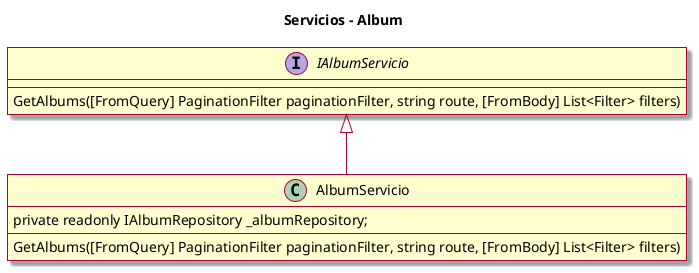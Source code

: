 @startuml presentacion
skin rose
skinparam linetype polyline

title Servicios - Album

interface i as "IAlbumServicio"{
    GetAlbums([FromQuery] PaginationFilter paginationFilter, string route, [FromBody] List<Filter> filters)
}

class c as "AlbumServicio"{
    private readonly IAlbumRepository _albumRepository;
    GetAlbums([FromQuery] PaginationFilter paginationFilter, string route, [FromBody] List<Filter> filters)
}

i <|-- c
@enduml
